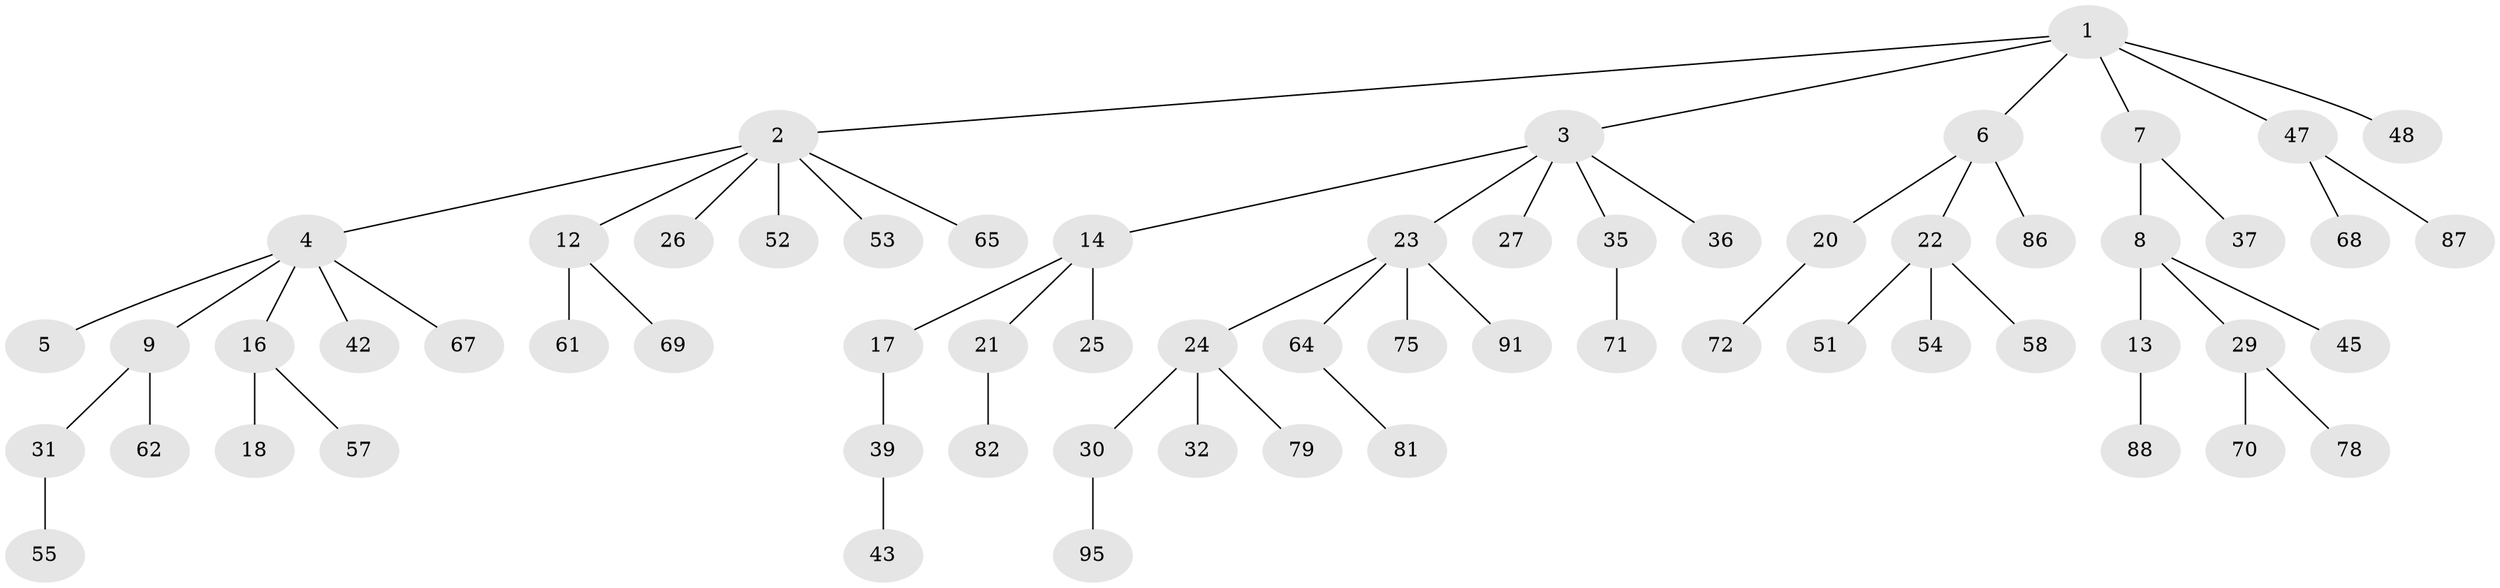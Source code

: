 // Generated by graph-tools (version 1.1) at 2025/24/03/03/25 07:24:07]
// undirected, 63 vertices, 62 edges
graph export_dot {
graph [start="1"]
  node [color=gray90,style=filled];
  1 [super="+19"];
  2 [super="+15"];
  3 [super="+11"];
  4 [super="+28"];
  5 [super="+33"];
  6 [super="+44"];
  7 [super="+80"];
  8 [super="+10"];
  9 [super="+41"];
  12 [super="+60"];
  13;
  14;
  16 [super="+40"];
  17 [super="+46"];
  18;
  20 [super="+89"];
  21;
  22 [super="+34"];
  23 [super="+63"];
  24 [super="+84"];
  25;
  26;
  27 [super="+56"];
  29 [super="+38"];
  30 [super="+83"];
  31;
  32 [super="+50"];
  35 [super="+94"];
  36 [super="+66"];
  37 [super="+49"];
  39;
  42;
  43 [super="+90"];
  45 [super="+59"];
  47 [super="+73"];
  48;
  51;
  52 [super="+76"];
  53;
  54;
  55;
  57 [super="+77"];
  58 [super="+85"];
  61;
  62;
  64 [super="+74"];
  65;
  67;
  68;
  69;
  70 [super="+96"];
  71 [super="+92"];
  72;
  75;
  78;
  79;
  81;
  82;
  86;
  87;
  88 [super="+93"];
  91;
  95;
  1 -- 2;
  1 -- 3;
  1 -- 6;
  1 -- 7;
  1 -- 48;
  1 -- 47;
  2 -- 4;
  2 -- 12;
  2 -- 52;
  2 -- 65;
  2 -- 26;
  2 -- 53;
  3 -- 14;
  3 -- 23;
  3 -- 27;
  3 -- 35;
  3 -- 36;
  4 -- 5;
  4 -- 9;
  4 -- 16;
  4 -- 42;
  4 -- 67;
  6 -- 20;
  6 -- 22;
  6 -- 86;
  7 -- 8;
  7 -- 37;
  8 -- 13;
  8 -- 45;
  8 -- 29;
  9 -- 31;
  9 -- 62;
  12 -- 61;
  12 -- 69;
  13 -- 88;
  14 -- 17;
  14 -- 21;
  14 -- 25;
  16 -- 18;
  16 -- 57;
  17 -- 39;
  20 -- 72;
  21 -- 82;
  22 -- 54;
  22 -- 58;
  22 -- 51;
  23 -- 24;
  23 -- 64;
  23 -- 91;
  23 -- 75;
  24 -- 30;
  24 -- 32;
  24 -- 79;
  29 -- 70;
  29 -- 78;
  30 -- 95;
  31 -- 55;
  35 -- 71;
  39 -- 43;
  47 -- 68;
  47 -- 87;
  64 -- 81;
}

